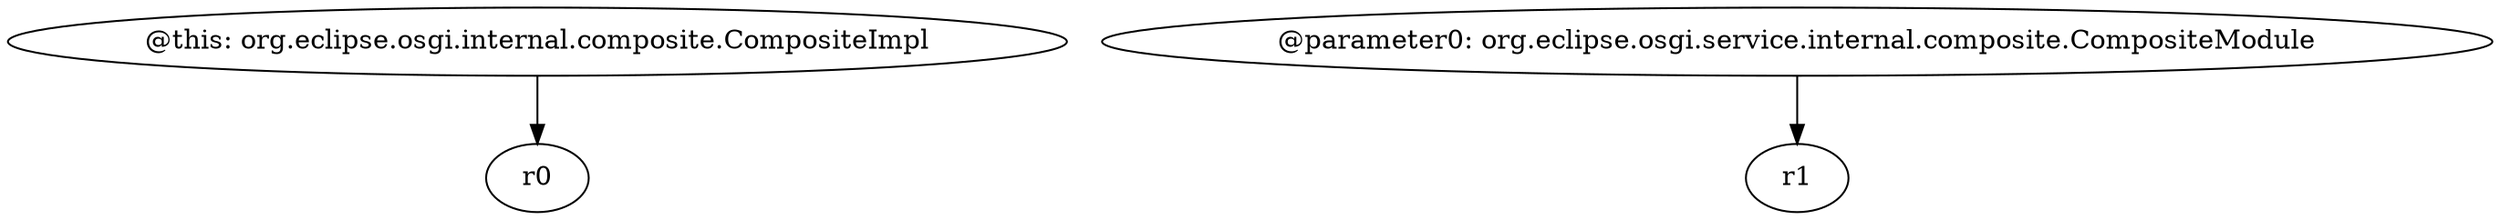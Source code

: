 digraph g {
0[label="@this: org.eclipse.osgi.internal.composite.CompositeImpl"]
1[label="r0"]
0->1[label=""]
2[label="@parameter0: org.eclipse.osgi.service.internal.composite.CompositeModule"]
3[label="r1"]
2->3[label=""]
}